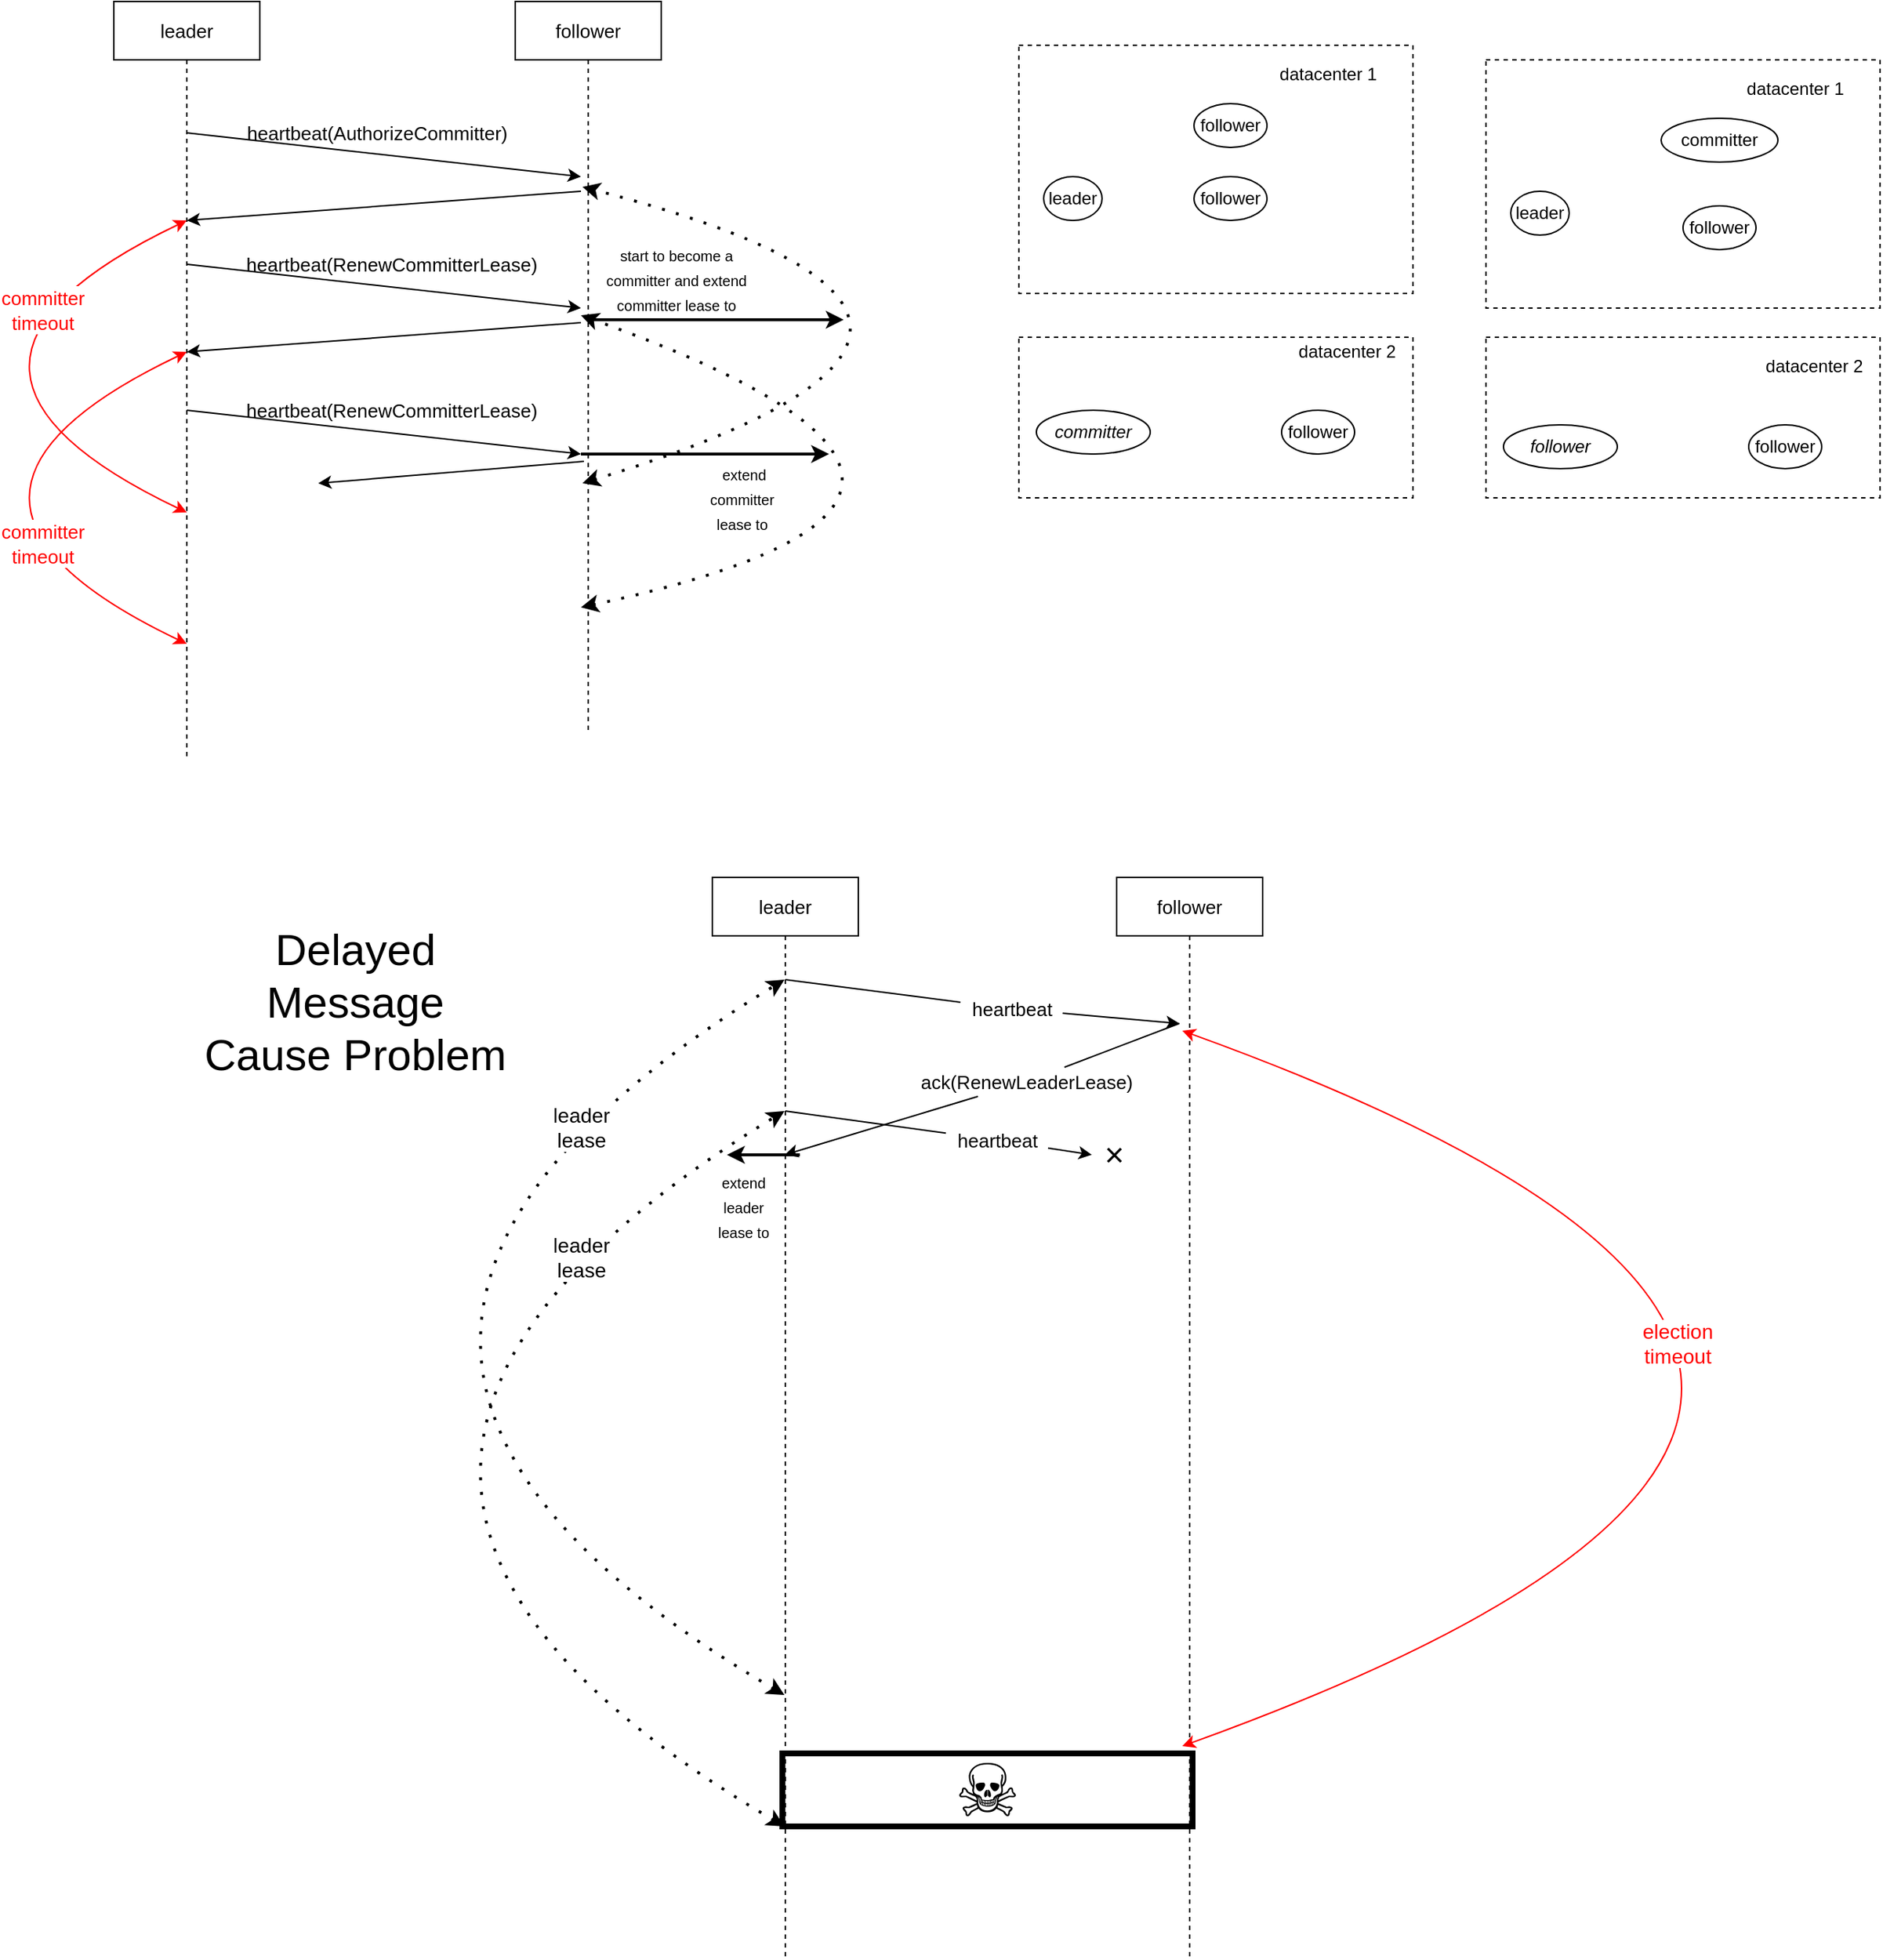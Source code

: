 <mxfile version="14.6.1" type="github">
  <diagram id="NL9ZVOJ9nv3hWCkOm3ET" name="Page-1">
    <mxGraphModel dx="1205" dy="920" grid="1" gridSize="10" guides="1" tooltips="1" connect="1" arrows="1" fold="1" page="1" pageScale="1" pageWidth="827" pageHeight="1169" math="0" shadow="0">
      <root>
        <mxCell id="0" />
        <mxCell id="1" parent="0" />
        <mxCell id="SsDaJ1J6V8dg9qfCBFVi-1" value="leader" style="shape=umlLifeline;perimeter=lifelinePerimeter;whiteSpace=wrap;html=1;container=1;collapsible=0;recursiveResize=0;outlineConnect=0;fontSize=13;" parent="1" vertex="1">
          <mxGeometry x="290" y="170" width="100" height="520" as="geometry" />
        </mxCell>
        <mxCell id="SsDaJ1J6V8dg9qfCBFVi-7" value="follower" style="shape=umlLifeline;perimeter=lifelinePerimeter;whiteSpace=wrap;html=1;container=1;collapsible=0;recursiveResize=0;outlineConnect=0;fontSize=13;" parent="1" vertex="1">
          <mxGeometry x="565" y="170" width="100" height="500" as="geometry" />
        </mxCell>
        <mxCell id="SsDaJ1J6V8dg9qfCBFVi-8" value="" style="endArrow=classic;html=1;fontSize=13;" parent="1" edge="1">
          <mxGeometry width="50" height="50" relative="1" as="geometry">
            <mxPoint x="340" y="260" as="sourcePoint" />
            <mxPoint x="610" y="290" as="targetPoint" />
          </mxGeometry>
        </mxCell>
        <mxCell id="SsDaJ1J6V8dg9qfCBFVi-9" value="" style="endArrow=classic;html=1;fontSize=13;" parent="1" edge="1">
          <mxGeometry width="50" height="50" relative="1" as="geometry">
            <mxPoint x="610" y="300" as="sourcePoint" />
            <mxPoint x="340" y="320" as="targetPoint" />
          </mxGeometry>
        </mxCell>
        <mxCell id="SsDaJ1J6V8dg9qfCBFVi-10" value="" style="endArrow=classic;html=1;fontSize=13;" parent="1" edge="1">
          <mxGeometry width="50" height="50" relative="1" as="geometry">
            <mxPoint x="340" y="350" as="sourcePoint" />
            <mxPoint x="610" y="380" as="targetPoint" />
          </mxGeometry>
        </mxCell>
        <mxCell id="SsDaJ1J6V8dg9qfCBFVi-11" value="" style="endArrow=classic;html=1;fontSize=13;" parent="1" edge="1">
          <mxGeometry width="50" height="50" relative="1" as="geometry">
            <mxPoint x="610" y="390" as="sourcePoint" />
            <mxPoint x="340" y="410" as="targetPoint" />
          </mxGeometry>
        </mxCell>
        <mxCell id="SsDaJ1J6V8dg9qfCBFVi-27" value="heartbeat(AuthorizeCommitter)" style="text;html=1;align=center;verticalAlign=middle;resizable=0;points=[];autosize=1;strokeColor=none;fontSize=13;" parent="1" vertex="1">
          <mxGeometry x="375" y="250" width="190" height="20" as="geometry" />
        </mxCell>
        <mxCell id="SsDaJ1J6V8dg9qfCBFVi-32" value="heartbeat(RenewCommitterLease)" style="text;html=1;align=center;verticalAlign=middle;resizable=0;points=[];autosize=1;strokeColor=none;fontSize=13;" parent="1" vertex="1">
          <mxGeometry x="375" y="340" width="210" height="20" as="geometry" />
        </mxCell>
        <mxCell id="SsDaJ1J6V8dg9qfCBFVi-37" value="heartbeat(RenewCommitterLease)" style="text;html=1;align=center;verticalAlign=middle;resizable=0;points=[];autosize=1;strokeColor=none;fontSize=13;" parent="1" vertex="1">
          <mxGeometry x="375" y="440" width="210" height="20" as="geometry" />
        </mxCell>
        <mxCell id="SsDaJ1J6V8dg9qfCBFVi-155" value="" style="endArrow=classic;html=1;fontSize=13;" parent="1" edge="1">
          <mxGeometry width="50" height="50" relative="1" as="geometry">
            <mxPoint x="340" y="450" as="sourcePoint" />
            <mxPoint x="610" y="480" as="targetPoint" />
          </mxGeometry>
        </mxCell>
        <mxCell id="SsDaJ1J6V8dg9qfCBFVi-156" value="" style="endArrow=classic;html=1;fontSize=14;strokeWidth=2;" parent="1" edge="1">
          <mxGeometry width="50" height="50" relative="1" as="geometry">
            <mxPoint x="616" y="388" as="sourcePoint" />
            <mxPoint x="790" y="388" as="targetPoint" />
          </mxGeometry>
        </mxCell>
        <mxCell id="SsDaJ1J6V8dg9qfCBFVi-157" value="&lt;span style=&quot;font-size: 10px&quot;&gt;start to become a &lt;br style=&quot;font-size: 10px&quot;&gt;committer and extend &lt;br style=&quot;font-size: 10px&quot;&gt;committer lease to&lt;br&gt;&lt;/span&gt;" style="edgeLabel;html=1;align=center;verticalAlign=middle;resizable=0;points=[];fontSize=14;" parent="SsDaJ1J6V8dg9qfCBFVi-156" vertex="1" connectable="0">
          <mxGeometry x="-0.131" relative="1" as="geometry">
            <mxPoint x="-17" y="-28" as="offset" />
          </mxGeometry>
        </mxCell>
        <mxCell id="SsDaJ1J6V8dg9qfCBFVi-158" value="" style="endArrow=classic;html=1;fontSize=14;strokeWidth=2;" parent="1" edge="1">
          <mxGeometry width="50" height="50" relative="1" as="geometry">
            <mxPoint x="610" y="480" as="sourcePoint" />
            <mxPoint x="780" y="480" as="targetPoint" />
          </mxGeometry>
        </mxCell>
        <mxCell id="SsDaJ1J6V8dg9qfCBFVi-159" value="&lt;span style=&quot;font-size: 10px&quot;&gt;&amp;nbsp;extend &lt;br style=&quot;font-size: 10px&quot;&gt;committer &lt;br style=&quot;font-size: 10px&quot;&gt;lease to&lt;br&gt;&lt;/span&gt;" style="edgeLabel;html=1;align=center;verticalAlign=middle;resizable=0;points=[];fontSize=14;" parent="SsDaJ1J6V8dg9qfCBFVi-158" vertex="1" connectable="0">
          <mxGeometry x="-0.131" relative="1" as="geometry">
            <mxPoint x="36" y="30" as="offset" />
          </mxGeometry>
        </mxCell>
        <mxCell id="SsDaJ1J6V8dg9qfCBFVi-160" value="" style="endArrow=classic;html=1;fontSize=13;" parent="1" edge="1">
          <mxGeometry width="50" height="50" relative="1" as="geometry">
            <mxPoint x="612" y="485" as="sourcePoint" />
            <mxPoint x="430" y="500" as="targetPoint" />
          </mxGeometry>
        </mxCell>
        <mxCell id="SsDaJ1J6V8dg9qfCBFVi-182" value="" style="endArrow=classic;startArrow=classic;html=1;fontSize=14;strokeWidth=2;dashed=1;curved=1;dashPattern=1 4;" parent="1" edge="1">
          <mxGeometry width="50" height="50" relative="1" as="geometry">
            <mxPoint x="611" y="500" as="sourcePoint" />
            <mxPoint x="611" y="297" as="targetPoint" />
            <Array as="points">
              <mxPoint x="970" y="390" />
            </Array>
          </mxGeometry>
        </mxCell>
        <mxCell id="SsDaJ1J6V8dg9qfCBFVi-183" value="" style="endArrow=classic;startArrow=classic;html=1;fontSize=14;strokeWidth=2;dashed=1;curved=1;dashPattern=1 4;" parent="1" edge="1">
          <mxGeometry width="50" height="50" relative="1" as="geometry">
            <mxPoint x="610" y="585.0" as="sourcePoint" />
            <mxPoint x="610" y="385" as="targetPoint" />
            <Array as="points">
              <mxPoint x="960" y="510" />
            </Array>
          </mxGeometry>
        </mxCell>
        <mxCell id="5S5sYmvcWiM0XhkTJVi7-1" value="" style="endArrow=classic;startArrow=classic;html=1;fontSize=14;strokeWidth=1;strokeColor=#FF0000;curved=1;" parent="1" edge="1">
          <mxGeometry width="50" height="50" relative="1" as="geometry">
            <mxPoint x="340" y="520" as="sourcePoint" />
            <mxPoint x="340" y="320" as="targetPoint" />
            <Array as="points">
              <mxPoint x="130" y="420" />
            </Array>
          </mxGeometry>
        </mxCell>
        <mxCell id="5S5sYmvcWiM0XhkTJVi7-2" value="&lt;font style=&quot;font-size: 13px&quot; color=&quot;#ff0000&quot;&gt;committer&lt;br&gt;timeout&lt;/font&gt;" style="edgeLabel;html=1;align=center;verticalAlign=middle;resizable=0;points=[];fontSize=14;" parent="5S5sYmvcWiM0XhkTJVi7-1" vertex="1" connectable="0">
          <mxGeometry x="-0.552" y="-12" relative="1" as="geometry">
            <mxPoint x="-11" y="-84" as="offset" />
          </mxGeometry>
        </mxCell>
        <mxCell id="5S5sYmvcWiM0XhkTJVi7-3" value="" style="endArrow=classic;startArrow=classic;html=1;fontSize=14;strokeWidth=1;strokeColor=#FF0000;curved=1;" parent="1" edge="1">
          <mxGeometry width="50" height="50" relative="1" as="geometry">
            <mxPoint x="340.0" y="610" as="sourcePoint" />
            <mxPoint x="340.0" y="410" as="targetPoint" />
            <Array as="points">
              <mxPoint x="130" y="510" />
            </Array>
          </mxGeometry>
        </mxCell>
        <mxCell id="5S5sYmvcWiM0XhkTJVi7-4" value="&lt;font style=&quot;font-size: 13px&quot; color=&quot;#ff0000&quot;&gt;committer&lt;br&gt;timeout&lt;/font&gt;" style="edgeLabel;html=1;align=center;verticalAlign=middle;resizable=0;points=[];fontSize=14;" parent="5S5sYmvcWiM0XhkTJVi7-3" vertex="1" connectable="0">
          <mxGeometry x="-0.552" y="-12" relative="1" as="geometry">
            <mxPoint x="-11" y="-14" as="offset" />
          </mxGeometry>
        </mxCell>
        <mxCell id="TwECtMG1CNVxC9K_9Ue4-73" value="leader" style="ellipse;whiteSpace=wrap;html=1;" vertex="1" parent="1">
          <mxGeometry x="927" y="290" width="40" height="30" as="geometry" />
        </mxCell>
        <mxCell id="TwECtMG1CNVxC9K_9Ue4-74" value="&lt;i&gt;committer&lt;/i&gt;" style="ellipse;whiteSpace=wrap;html=1;" vertex="1" parent="1">
          <mxGeometry x="922" y="450" width="78" height="30" as="geometry" />
        </mxCell>
        <mxCell id="TwECtMG1CNVxC9K_9Ue4-79" value="follower" style="ellipse;whiteSpace=wrap;html=1;" vertex="1" parent="1">
          <mxGeometry x="1090" y="450" width="50" height="30" as="geometry" />
        </mxCell>
        <mxCell id="TwECtMG1CNVxC9K_9Ue4-80" value="follower" style="ellipse;whiteSpace=wrap;html=1;" vertex="1" parent="1">
          <mxGeometry x="1030" y="290" width="50" height="30" as="geometry" />
        </mxCell>
        <mxCell id="TwECtMG1CNVxC9K_9Ue4-81" value="follower" style="ellipse;whiteSpace=wrap;html=1;" vertex="1" parent="1">
          <mxGeometry x="1030" y="240" width="50" height="30" as="geometry" />
        </mxCell>
        <mxCell id="TwECtMG1CNVxC9K_9Ue4-90" value="" style="rounded=0;whiteSpace=wrap;html=1;fillColor=none;dashed=1;" vertex="1" parent="1">
          <mxGeometry x="910" y="200" width="270" height="170" as="geometry" />
        </mxCell>
        <mxCell id="TwECtMG1CNVxC9K_9Ue4-91" value="datacenter 1" style="text;html=1;strokeColor=none;fillColor=none;align=center;verticalAlign=middle;whiteSpace=wrap;rounded=0;dashed=1;" vertex="1" parent="1">
          <mxGeometry x="1077" y="210" width="90" height="20" as="geometry" />
        </mxCell>
        <mxCell id="TwECtMG1CNVxC9K_9Ue4-92" value="datacenter 2" style="text;html=1;strokeColor=none;fillColor=none;align=center;verticalAlign=middle;whiteSpace=wrap;rounded=0;dashed=1;" vertex="1" parent="1">
          <mxGeometry x="1090" y="400" width="90" height="20" as="geometry" />
        </mxCell>
        <mxCell id="TwECtMG1CNVxC9K_9Ue4-93" value="" style="rounded=0;whiteSpace=wrap;html=1;fillColor=none;dashed=1;" vertex="1" parent="1">
          <mxGeometry x="910" y="400" width="270" height="110" as="geometry" />
        </mxCell>
        <mxCell id="TwECtMG1CNVxC9K_9Ue4-95" value="leader" style="ellipse;whiteSpace=wrap;html=1;" vertex="1" parent="1">
          <mxGeometry x="1247" y="300" width="40" height="30" as="geometry" />
        </mxCell>
        <mxCell id="TwECtMG1CNVxC9K_9Ue4-96" value="&lt;i&gt;follower&lt;/i&gt;" style="ellipse;whiteSpace=wrap;html=1;" vertex="1" parent="1">
          <mxGeometry x="1242" y="460" width="78" height="30" as="geometry" />
        </mxCell>
        <mxCell id="TwECtMG1CNVxC9K_9Ue4-97" value="follower" style="ellipse;whiteSpace=wrap;html=1;" vertex="1" parent="1">
          <mxGeometry x="1410" y="460" width="50" height="30" as="geometry" />
        </mxCell>
        <mxCell id="TwECtMG1CNVxC9K_9Ue4-98" value="follower" style="ellipse;whiteSpace=wrap;html=1;" vertex="1" parent="1">
          <mxGeometry x="1365" y="310" width="50" height="30" as="geometry" />
        </mxCell>
        <mxCell id="TwECtMG1CNVxC9K_9Ue4-99" value="committer" style="ellipse;whiteSpace=wrap;html=1;" vertex="1" parent="1">
          <mxGeometry x="1350" y="250" width="80" height="30" as="geometry" />
        </mxCell>
        <mxCell id="TwECtMG1CNVxC9K_9Ue4-100" value="" style="rounded=0;whiteSpace=wrap;html=1;fillColor=none;dashed=1;" vertex="1" parent="1">
          <mxGeometry x="1230" y="210" width="270" height="170" as="geometry" />
        </mxCell>
        <mxCell id="TwECtMG1CNVxC9K_9Ue4-101" value="datacenter 1" style="text;html=1;strokeColor=none;fillColor=none;align=center;verticalAlign=middle;whiteSpace=wrap;rounded=0;dashed=1;" vertex="1" parent="1">
          <mxGeometry x="1397" y="220" width="90" height="20" as="geometry" />
        </mxCell>
        <mxCell id="TwECtMG1CNVxC9K_9Ue4-102" value="datacenter 2" style="text;html=1;strokeColor=none;fillColor=none;align=center;verticalAlign=middle;whiteSpace=wrap;rounded=0;dashed=1;" vertex="1" parent="1">
          <mxGeometry x="1410" y="410" width="90" height="20" as="geometry" />
        </mxCell>
        <mxCell id="TwECtMG1CNVxC9K_9Ue4-103" value="" style="rounded=0;whiteSpace=wrap;html=1;fillColor=none;dashed=1;" vertex="1" parent="1">
          <mxGeometry x="1230" y="400" width="270" height="110" as="geometry" />
        </mxCell>
        <mxCell id="TwECtMG1CNVxC9K_9Ue4-124" value="leader" style="shape=umlLifeline;perimeter=lifelinePerimeter;whiteSpace=wrap;html=1;container=1;collapsible=0;recursiveResize=0;outlineConnect=0;fontSize=13;" vertex="1" parent="1">
          <mxGeometry x="700" y="770" width="100" height="740" as="geometry" />
        </mxCell>
        <mxCell id="TwECtMG1CNVxC9K_9Ue4-125" value="" style="endArrow=classic;html=1;fontSize=13;startArrow=none;" edge="1" parent="1" source="TwECtMG1CNVxC9K_9Ue4-140">
          <mxGeometry width="50" height="50" relative="1" as="geometry">
            <mxPoint x="750" y="840" as="sourcePoint" />
            <mxPoint x="1020" y="870" as="targetPoint" />
          </mxGeometry>
        </mxCell>
        <mxCell id="TwECtMG1CNVxC9K_9Ue4-126" value="" style="endArrow=classic;html=1;fontSize=13;startArrow=none;" edge="1" parent="1" source="TwECtMG1CNVxC9K_9Ue4-142">
          <mxGeometry width="50" height="50" relative="1" as="geometry">
            <mxPoint x="1020" y="870" as="sourcePoint" />
            <mxPoint x="749.667" y="960" as="targetPoint" />
          </mxGeometry>
        </mxCell>
        <mxCell id="TwECtMG1CNVxC9K_9Ue4-127" value="follower" style="shape=umlLifeline;perimeter=lifelinePerimeter;whiteSpace=wrap;html=1;container=1;collapsible=0;recursiveResize=0;outlineConnect=0;fontSize=13;" vertex="1" parent="1">
          <mxGeometry x="977" y="770" width="100" height="740" as="geometry" />
        </mxCell>
        <mxCell id="TwECtMG1CNVxC9K_9Ue4-128" value="" style="endArrow=classic;html=1;fontSize=13;startArrow=none;" edge="1" parent="1" source="TwECtMG1CNVxC9K_9Ue4-138">
          <mxGeometry width="50" height="50" relative="1" as="geometry">
            <mxPoint x="750" y="930" as="sourcePoint" />
            <mxPoint x="960" y="960" as="targetPoint" />
          </mxGeometry>
        </mxCell>
        <mxCell id="TwECtMG1CNVxC9K_9Ue4-129" value="" style="endArrow=classic;startArrow=classic;html=1;fontSize=14;strokeWidth=2;curved=1;dashed=1;dashPattern=1 4;" edge="1" parent="1">
          <mxGeometry width="50" height="50" relative="1" as="geometry">
            <mxPoint x="749.41" y="1330" as="sourcePoint" />
            <mxPoint x="749.41" y="840" as="targetPoint" />
            <Array as="points">
              <mxPoint x="340" y="1090" />
            </Array>
          </mxGeometry>
        </mxCell>
        <mxCell id="TwECtMG1CNVxC9K_9Ue4-130" value="leader&lt;br&gt;lease" style="edgeLabel;html=1;align=center;verticalAlign=middle;resizable=0;points=[];fontSize=14;" vertex="1" connectable="0" parent="TwECtMG1CNVxC9K_9Ue4-129">
          <mxGeometry x="0.5" y="-40" relative="1" as="geometry">
            <mxPoint x="43" y="-58" as="offset" />
          </mxGeometry>
        </mxCell>
        <mxCell id="TwECtMG1CNVxC9K_9Ue4-131" value="" style="endArrow=classic;startArrow=classic;html=1;fontSize=14;strokeWidth=2;curved=1;dashed=1;dashPattern=1 4;" edge="1" parent="1">
          <mxGeometry width="50" height="50" relative="1" as="geometry">
            <mxPoint x="749.41" y="1420" as="sourcePoint" />
            <mxPoint x="749.41" y="930" as="targetPoint" />
            <Array as="points">
              <mxPoint x="340" y="1180" />
            </Array>
          </mxGeometry>
        </mxCell>
        <mxCell id="TwECtMG1CNVxC9K_9Ue4-132" value="" style="endArrow=classic;html=1;fontSize=14;strokeWidth=2;" edge="1" parent="1">
          <mxGeometry width="50" height="50" relative="1" as="geometry">
            <mxPoint x="760" y="960" as="sourcePoint" />
            <mxPoint x="710" y="960" as="targetPoint" />
          </mxGeometry>
        </mxCell>
        <mxCell id="TwECtMG1CNVxC9K_9Ue4-133" value="&lt;font style=&quot;font-size: 10px&quot;&gt;extend &lt;br style=&quot;font-size: 10px&quot;&gt;leader&lt;br style=&quot;font-size: 10px&quot;&gt;lease to&lt;/font&gt;" style="edgeLabel;html=1;align=center;verticalAlign=middle;resizable=0;points=[];fontSize=14;rotation=0;" vertex="1" connectable="0" parent="TwECtMG1CNVxC9K_9Ue4-132">
          <mxGeometry x="-0.131" relative="1" as="geometry">
            <mxPoint x="-18" y="35" as="offset" />
          </mxGeometry>
        </mxCell>
        <mxCell id="TwECtMG1CNVxC9K_9Ue4-134" value="leader&lt;br&gt;lease" style="edgeLabel;html=1;align=center;verticalAlign=middle;resizable=0;points=[];fontSize=14;" vertex="1" connectable="0" parent="1">
          <mxGeometry x="609.996" y="1030.003" as="geometry" />
        </mxCell>
        <mxCell id="TwECtMG1CNVxC9K_9Ue4-135" value="" style="endArrow=classic;startArrow=classic;html=1;fontSize=14;strokeWidth=1;strokeColor=#FF0000;curved=1;" edge="1" parent="1">
          <mxGeometry width="50" height="50" relative="1" as="geometry">
            <mxPoint x="1022.0" y="1365" as="sourcePoint" />
            <mxPoint x="1022.0" y="875" as="targetPoint" />
            <Array as="points">
              <mxPoint x="1700" y="1120" />
            </Array>
          </mxGeometry>
        </mxCell>
        <mxCell id="TwECtMG1CNVxC9K_9Ue4-136" value="&lt;font color=&quot;#ff0000&quot;&gt;election&lt;br&gt;timeout&lt;/font&gt;" style="edgeLabel;html=1;align=center;verticalAlign=middle;resizable=0;points=[];fontSize=14;" vertex="1" connectable="0" parent="TwECtMG1CNVxC9K_9Ue4-135">
          <mxGeometry x="0.458" y="86" relative="1" as="geometry">
            <mxPoint as="offset" />
          </mxGeometry>
        </mxCell>
        <mxCell id="TwECtMG1CNVxC9K_9Ue4-137" value="&lt;font style=&quot;font-size: 23px&quot;&gt;×&lt;/font&gt;" style="text;html=1;align=center;verticalAlign=middle;resizable=0;points=[];autosize=1;strokeColor=none;" vertex="1" parent="1">
          <mxGeometry x="960" y="950" width="30" height="20" as="geometry" />
        </mxCell>
        <mxCell id="TwECtMG1CNVxC9K_9Ue4-138" value="heartbeat" style="text;html=1;align=center;verticalAlign=middle;resizable=0;points=[];autosize=1;strokeColor=none;fontSize=13;rotation=0;" vertex="1" parent="1">
          <mxGeometry x="860" y="940" width="70" height="20" as="geometry" />
        </mxCell>
        <mxCell id="TwECtMG1CNVxC9K_9Ue4-139" value="" style="endArrow=none;html=1;fontSize=13;" edge="1" parent="1" target="TwECtMG1CNVxC9K_9Ue4-138">
          <mxGeometry width="50" height="50" relative="1" as="geometry">
            <mxPoint x="750" y="930" as="sourcePoint" />
            <mxPoint x="1020" y="960" as="targetPoint" />
          </mxGeometry>
        </mxCell>
        <mxCell id="TwECtMG1CNVxC9K_9Ue4-140" value="heartbeat" style="text;html=1;align=center;verticalAlign=middle;resizable=0;points=[];autosize=1;strokeColor=none;fontSize=13;" vertex="1" parent="1">
          <mxGeometry x="870" y="850" width="70" height="20" as="geometry" />
        </mxCell>
        <mxCell id="TwECtMG1CNVxC9K_9Ue4-141" value="" style="endArrow=none;html=1;fontSize=13;" edge="1" parent="1" target="TwECtMG1CNVxC9K_9Ue4-140">
          <mxGeometry width="50" height="50" relative="1" as="geometry">
            <mxPoint x="750" y="840" as="sourcePoint" />
            <mxPoint x="1020" y="870" as="targetPoint" />
          </mxGeometry>
        </mxCell>
        <mxCell id="TwECtMG1CNVxC9K_9Ue4-142" value="&lt;font style=&quot;font-size: 13px&quot;&gt;ack(RenewLeaderLease)&lt;/font&gt;" style="text;html=1;align=center;verticalAlign=middle;resizable=0;points=[];autosize=1;strokeColor=none;fontSize=14;" vertex="1" parent="1">
          <mxGeometry x="835" y="900" width="160" height="20" as="geometry" />
        </mxCell>
        <mxCell id="TwECtMG1CNVxC9K_9Ue4-143" value="" style="endArrow=none;html=1;fontSize=13;" edge="1" parent="1" target="TwECtMG1CNVxC9K_9Ue4-142">
          <mxGeometry width="50" height="50" relative="1" as="geometry">
            <mxPoint x="1020" y="870" as="sourcePoint" />
            <mxPoint x="749.667" y="960" as="targetPoint" />
          </mxGeometry>
        </mxCell>
        <mxCell id="TwECtMG1CNVxC9K_9Ue4-144" value="&lt;font style=&quot;font-size: 30px&quot;&gt;Delayed&lt;br&gt;Message&lt;br&gt;Cause Problem&lt;br&gt;&lt;/font&gt;" style="text;html=1;align=center;verticalAlign=middle;resizable=0;points=[];autosize=1;strokeColor=none;" vertex="1" parent="1">
          <mxGeometry x="345" y="820" width="220" height="70" as="geometry" />
        </mxCell>
        <mxCell id="TwECtMG1CNVxC9K_9Ue4-148" value="&lt;font style=&quot;font-size: 50px&quot;&gt;☠&lt;/font&gt;" style="rounded=0;whiteSpace=wrap;html=1;fillColor=none;strokeWidth=4;" vertex="1" parent="1">
          <mxGeometry x="748" y="1370" width="281" height="50" as="geometry" />
        </mxCell>
      </root>
    </mxGraphModel>
  </diagram>
</mxfile>
